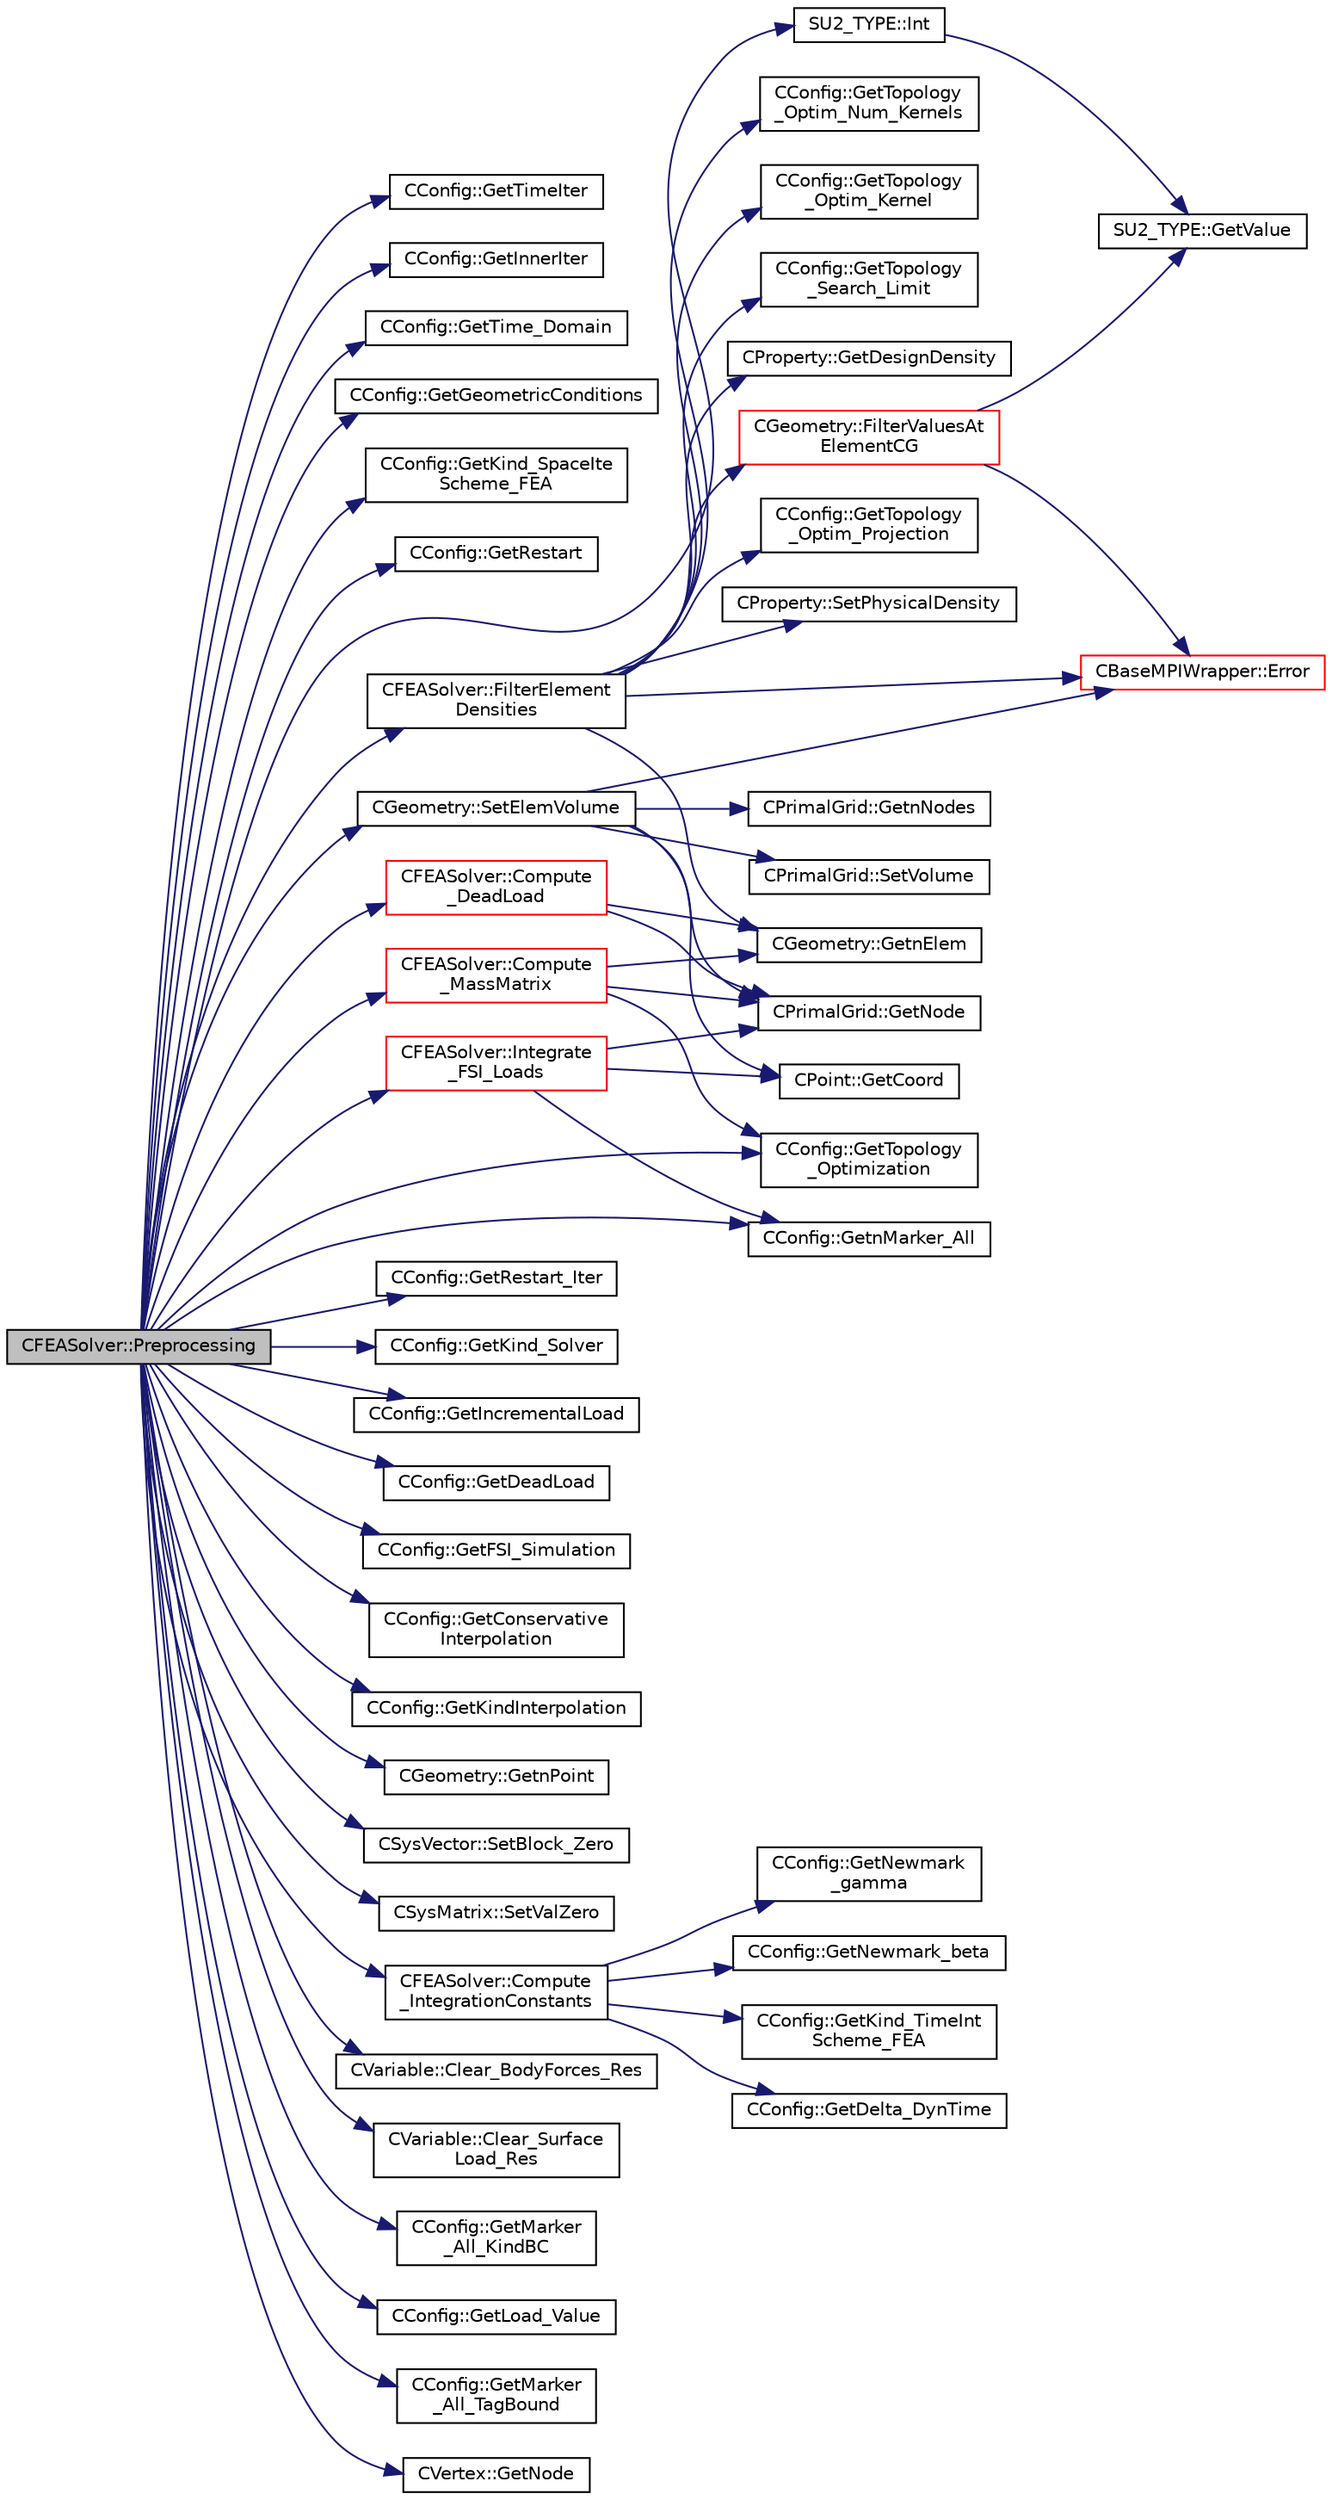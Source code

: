 digraph "CFEASolver::Preprocessing"
{
  edge [fontname="Helvetica",fontsize="10",labelfontname="Helvetica",labelfontsize="10"];
  node [fontname="Helvetica",fontsize="10",shape=record];
  rankdir="LR";
  Node1035 [label="CFEASolver::Preprocessing",height=0.2,width=0.4,color="black", fillcolor="grey75", style="filled", fontcolor="black"];
  Node1035 -> Node1036 [color="midnightblue",fontsize="10",style="solid",fontname="Helvetica"];
  Node1036 [label="CConfig::GetTimeIter",height=0.2,width=0.4,color="black", fillcolor="white", style="filled",URL="$class_c_config.html#aa659f28a1d71b0924944a9fb248e3d6e",tooltip="Get the current time iteration number. "];
  Node1035 -> Node1037 [color="midnightblue",fontsize="10",style="solid",fontname="Helvetica"];
  Node1037 [label="CConfig::GetInnerIter",height=0.2,width=0.4,color="black", fillcolor="white", style="filled",URL="$class_c_config.html#afb04e3794a1a3cef3c5897f31f2efd2d",tooltip="Get the current FSI iteration number. "];
  Node1035 -> Node1038 [color="midnightblue",fontsize="10",style="solid",fontname="Helvetica"];
  Node1038 [label="CConfig::GetTime_Domain",height=0.2,width=0.4,color="black", fillcolor="white", style="filled",URL="$class_c_config.html#a6a11350b3c8d7577318be43cda6f7292",tooltip="Check if the multizone problem is solved for time domain. "];
  Node1035 -> Node1039 [color="midnightblue",fontsize="10",style="solid",fontname="Helvetica"];
  Node1039 [label="CConfig::GetGeometricConditions",height=0.2,width=0.4,color="black", fillcolor="white", style="filled",URL="$class_c_config.html#ac036c2fe542984a827ea2f21b3b4d4a6",tooltip="Geometric conditions for the structural solver. "];
  Node1035 -> Node1040 [color="midnightblue",fontsize="10",style="solid",fontname="Helvetica"];
  Node1040 [label="CConfig::GetKind_SpaceIte\lScheme_FEA",height=0.2,width=0.4,color="black", fillcolor="white", style="filled",URL="$class_c_config.html#ad416c685a9f6e1c014487dd761dd8a9e",tooltip="Get the kind of integration scheme (explicit or implicit) for the flow equations. ..."];
  Node1035 -> Node1041 [color="midnightblue",fontsize="10",style="solid",fontname="Helvetica"];
  Node1041 [label="CConfig::GetRestart",height=0.2,width=0.4,color="black", fillcolor="white", style="filled",URL="$class_c_config.html#ae2c8a1c09ca98735256b4ed53642ada5",tooltip="Provides the restart information. "];
  Node1035 -> Node1042 [color="midnightblue",fontsize="10",style="solid",fontname="Helvetica"];
  Node1042 [label="SU2_TYPE::Int",height=0.2,width=0.4,color="black", fillcolor="white", style="filled",URL="$namespace_s_u2___t_y_p_e.html#a6b48817766d8a6486caa2807a52f6bae",tooltip="Casts the primitive value to int (uses GetValue, already implemented for each type). "];
  Node1042 -> Node1043 [color="midnightblue",fontsize="10",style="solid",fontname="Helvetica"];
  Node1043 [label="SU2_TYPE::GetValue",height=0.2,width=0.4,color="black", fillcolor="white", style="filled",URL="$namespace_s_u2___t_y_p_e.html#a0ed43473f5a450ce028d088427bf10cb",tooltip="Get the (primitive) value of the datatype (needs to be implemented for each new type). "];
  Node1035 -> Node1044 [color="midnightblue",fontsize="10",style="solid",fontname="Helvetica"];
  Node1044 [label="CConfig::GetRestart_Iter",height=0.2,width=0.4,color="black", fillcolor="white", style="filled",URL="$class_c_config.html#adc13797fe94c17845a382dc34f706cfb",tooltip="Get the restart iteration. "];
  Node1035 -> Node1045 [color="midnightblue",fontsize="10",style="solid",fontname="Helvetica"];
  Node1045 [label="CConfig::GetKind_Solver",height=0.2,width=0.4,color="black", fillcolor="white", style="filled",URL="$class_c_config.html#a0e2628fc803f14ec6179427ee02e8655",tooltip="Governing equations of the flow (it can be different from the run time equation). ..."];
  Node1035 -> Node1046 [color="midnightblue",fontsize="10",style="solid",fontname="Helvetica"];
  Node1046 [label="CConfig::GetIncrementalLoad",height=0.2,width=0.4,color="black", fillcolor="white", style="filled",URL="$class_c_config.html#a4e4e8521bf3fdb0037a7a61186ca706d",tooltip="Check if we want to apply an incremental load to the nonlinear structural simulation. "];
  Node1035 -> Node1047 [color="midnightblue",fontsize="10",style="solid",fontname="Helvetica"];
  Node1047 [label="CConfig::GetDeadLoad",height=0.2,width=0.4,color="black", fillcolor="white", style="filled",URL="$class_c_config.html#aaef2961fe22e9367e55fcc4bd8796aaf",tooltip="Decide whether to apply dead loads to the model. "];
  Node1035 -> Node1048 [color="midnightblue",fontsize="10",style="solid",fontname="Helvetica"];
  Node1048 [label="CConfig::GetFSI_Simulation",height=0.2,width=0.4,color="black", fillcolor="white", style="filled",URL="$class_c_config.html#a9776c63953c047138e0f81d5b51cd895",tooltip="Check if the simulation we are running is a FSI simulation. "];
  Node1035 -> Node1049 [color="midnightblue",fontsize="10",style="solid",fontname="Helvetica"];
  Node1049 [label="CConfig::GetConservative\lInterpolation",height=0.2,width=0.4,color="black", fillcolor="white", style="filled",URL="$class_c_config.html#aac135ab4447a6308aa6c7e98e6142a25",tooltip="Get option of whether to use conservative interpolation between zones. "];
  Node1035 -> Node1050 [color="midnightblue",fontsize="10",style="solid",fontname="Helvetica"];
  Node1050 [label="CConfig::GetKindInterpolation",height=0.2,width=0.4,color="black", fillcolor="white", style="filled",URL="$class_c_config.html#a9260ac2b5460a0b50988b8e47d4ab165",tooltip="Get the interpolation method used for matching between zones. "];
  Node1035 -> Node1051 [color="midnightblue",fontsize="10",style="solid",fontname="Helvetica"];
  Node1051 [label="CConfig::GetTopology\l_Optimization",height=0.2,width=0.4,color="black", fillcolor="white", style="filled",URL="$class_c_config.html#aaf3e38ba9bf594bc2d636158d1dbf305",tooltip="Get topology optimization. "];
  Node1035 -> Node1052 [color="midnightblue",fontsize="10",style="solid",fontname="Helvetica"];
  Node1052 [label="CGeometry::GetnPoint",height=0.2,width=0.4,color="black", fillcolor="white", style="filled",URL="$class_c_geometry.html#aa68b666b38f4d2c7021736ae86940f44",tooltip="Get number of points. "];
  Node1035 -> Node1053 [color="midnightblue",fontsize="10",style="solid",fontname="Helvetica"];
  Node1053 [label="CSysVector::SetBlock_Zero",height=0.2,width=0.4,color="black", fillcolor="white", style="filled",URL="$class_c_sys_vector.html#a9dedcec16bd6d95575de5b99e7a07e78",tooltip="Set the residual to zero. "];
  Node1035 -> Node1054 [color="midnightblue",fontsize="10",style="solid",fontname="Helvetica"];
  Node1054 [label="CSysMatrix::SetValZero",height=0.2,width=0.4,color="black", fillcolor="white", style="filled",URL="$class_c_sys_matrix.html#a8f974ad2e089dccfc99ea21a4ef5a819",tooltip="Sets to zero all the entries of the sparse matrix. "];
  Node1035 -> Node1055 [color="midnightblue",fontsize="10",style="solid",fontname="Helvetica"];
  Node1055 [label="CGeometry::SetElemVolume",height=0.2,width=0.4,color="black", fillcolor="white", style="filled",URL="$class_c_geometry.html#a396f6d9efde486a7bbbe1cd2ec38b574",tooltip="Compute and store the volume of the elements. "];
  Node1055 -> Node1056 [color="midnightblue",fontsize="10",style="solid",fontname="Helvetica"];
  Node1056 [label="CBaseMPIWrapper::Error",height=0.2,width=0.4,color="red", fillcolor="white", style="filled",URL="$class_c_base_m_p_i_wrapper.html#a04457c47629bda56704e6a8804833eeb"];
  Node1055 -> Node1058 [color="midnightblue",fontsize="10",style="solid",fontname="Helvetica"];
  Node1058 [label="CPrimalGrid::GetnNodes",height=0.2,width=0.4,color="black", fillcolor="white", style="filled",URL="$class_c_primal_grid.html#a0efbf2f8391d5177d92bd850016a3783",tooltip="A pure virtual member. "];
  Node1055 -> Node1059 [color="midnightblue",fontsize="10",style="solid",fontname="Helvetica"];
  Node1059 [label="CPrimalGrid::GetNode",height=0.2,width=0.4,color="black", fillcolor="white", style="filled",URL="$class_c_primal_grid.html#a4fc7b6b6ac5025325c7e68fb56fbeef8",tooltip="A pure virtual member. "];
  Node1055 -> Node1060 [color="midnightblue",fontsize="10",style="solid",fontname="Helvetica"];
  Node1060 [label="CPoint::GetCoord",height=0.2,width=0.4,color="black", fillcolor="white", style="filled",URL="$class_c_point.html#a95fe081d22e96e190cb3edcbf0d6525f",tooltip="Get the coordinates dor the control volume. "];
  Node1055 -> Node1061 [color="midnightblue",fontsize="10",style="solid",fontname="Helvetica"];
  Node1061 [label="CPrimalGrid::SetVolume",height=0.2,width=0.4,color="black", fillcolor="white", style="filled",URL="$class_c_primal_grid.html#a14dbb458d64bbc96aa69507d849054fe",tooltip="Set the center of gravity of an element (including edges). "];
  Node1035 -> Node1062 [color="midnightblue",fontsize="10",style="solid",fontname="Helvetica"];
  Node1062 [label="CFEASolver::FilterElement\lDensities",height=0.2,width=0.4,color="black", fillcolor="white", style="filled",URL="$class_c_f_e_a_solver.html#a70b05ab2f9575ac11448cf1f52ebcc9e",tooltip="Filter the density field for topology optimization applications. "];
  Node1062 -> Node1063 [color="midnightblue",fontsize="10",style="solid",fontname="Helvetica"];
  Node1063 [label="CConfig::GetTopology\l_Optim_Num_Kernels",height=0.2,width=0.4,color="black", fillcolor="white", style="filled",URL="$class_c_config.html#a5258e06bd90b27d1af39c1d0b7fd79c5",tooltip="Number of kernels to use in filtering the design density field. "];
  Node1062 -> Node1064 [color="midnightblue",fontsize="10",style="solid",fontname="Helvetica"];
  Node1064 [label="CConfig::GetTopology\l_Optim_Kernel",height=0.2,width=0.4,color="black", fillcolor="white", style="filled",URL="$class_c_config.html#a56fa0541c4a20a8e46158536beb7eaf7",tooltip="Get the i&#39;th kernel to use, its parameter, and the radius. "];
  Node1062 -> Node1065 [color="midnightblue",fontsize="10",style="solid",fontname="Helvetica"];
  Node1065 [label="CConfig::GetTopology\l_Search_Limit",height=0.2,width=0.4,color="black", fillcolor="white", style="filled",URL="$class_c_config.html#a774a421b6bd4038fdca66b9d3e50f47f",tooltip="Get the maximum \"logical radius\" (degree of neighborhood) to consider in the neighbor search..."];
  Node1062 -> Node1066 [color="midnightblue",fontsize="10",style="solid",fontname="Helvetica"];
  Node1066 [label="CGeometry::GetnElem",height=0.2,width=0.4,color="black", fillcolor="white", style="filled",URL="$class_c_geometry.html#a4ae48ec038df1f5ee7c1daadabea5e99",tooltip="Get number of elements. "];
  Node1062 -> Node1067 [color="midnightblue",fontsize="10",style="solid",fontname="Helvetica"];
  Node1067 [label="CProperty::GetDesignDensity",height=0.2,width=0.4,color="black", fillcolor="white", style="filled",URL="$class_c_property.html#a76faa7434b5141896d284dc680040557",tooltip="Get the value of the Design density. "];
  Node1062 -> Node1068 [color="midnightblue",fontsize="10",style="solid",fontname="Helvetica"];
  Node1068 [label="CGeometry::FilterValuesAt\lElementCG",height=0.2,width=0.4,color="red", fillcolor="white", style="filled",URL="$class_c_geometry.html#a02e1d354b9cd4b52304db5f01b65e8cd",tooltip="Filter values given at the element CG by performing a weighted average over a radial neighbourhood..."];
  Node1068 -> Node1043 [color="midnightblue",fontsize="10",style="solid",fontname="Helvetica"];
  Node1068 -> Node1056 [color="midnightblue",fontsize="10",style="solid",fontname="Helvetica"];
  Node1062 -> Node1077 [color="midnightblue",fontsize="10",style="solid",fontname="Helvetica"];
  Node1077 [label="CConfig::GetTopology\l_Optim_Projection",height=0.2,width=0.4,color="black", fillcolor="white", style="filled",URL="$class_c_config.html#ac613862a60948d7797eaabc49d38d29d",tooltip="Get the type and parameter for the projection function used in topology optimization. "];
  Node1062 -> Node1056 [color="midnightblue",fontsize="10",style="solid",fontname="Helvetica"];
  Node1062 -> Node1078 [color="midnightblue",fontsize="10",style="solid",fontname="Helvetica"];
  Node1078 [label="CProperty::SetPhysicalDensity",height=0.2,width=0.4,color="black", fillcolor="white", style="filled",URL="$class_c_property.html#acba06771bc9c0eb03e1888507c120217",tooltip="Set the Physical density (used to penalize element stiffness by the FEM solver). "];
  Node1035 -> Node1079 [color="midnightblue",fontsize="10",style="solid",fontname="Helvetica"];
  Node1079 [label="CFEASolver::Compute\l_IntegrationConstants",height=0.2,width=0.4,color="black", fillcolor="white", style="filled",URL="$class_c_f_e_a_solver.html#ae8684571d6c73d6f1598896d06c24f4e",tooltip="A virtual member. "];
  Node1079 -> Node1080 [color="midnightblue",fontsize="10",style="solid",fontname="Helvetica"];
  Node1080 [label="CConfig::GetDelta_DynTime",height=0.2,width=0.4,color="black", fillcolor="white", style="filled",URL="$class_c_config.html#a878d0706882c22f85903e27e1047b3ea",tooltip="If we are prforming an unsteady simulation, there is only one value of the time step for the complete..."];
  Node1079 -> Node1081 [color="midnightblue",fontsize="10",style="solid",fontname="Helvetica"];
  Node1081 [label="CConfig::GetNewmark\l_gamma",height=0.2,width=0.4,color="black", fillcolor="white", style="filled",URL="$class_c_config.html#a1058c0267f12a45f9a83e0963d3c3456",tooltip="Get Newmark delta parameter. "];
  Node1079 -> Node1082 [color="midnightblue",fontsize="10",style="solid",fontname="Helvetica"];
  Node1082 [label="CConfig::GetNewmark_beta",height=0.2,width=0.4,color="black", fillcolor="white", style="filled",URL="$class_c_config.html#aa4ee4ad0dcb00b78f678e053daa0c428",tooltip="Get Newmark alpha parameter. "];
  Node1079 -> Node1083 [color="midnightblue",fontsize="10",style="solid",fontname="Helvetica"];
  Node1083 [label="CConfig::GetKind_TimeInt\lScheme_FEA",height=0.2,width=0.4,color="black", fillcolor="white", style="filled",URL="$class_c_config.html#a4cf38e5edc94f4da2cb15201b3f6c09e",tooltip="Get the kind of integration scheme (explicit or implicit) for the flow equations. ..."];
  Node1035 -> Node1084 [color="midnightblue",fontsize="10",style="solid",fontname="Helvetica"];
  Node1084 [label="CFEASolver::Compute\l_MassMatrix",height=0.2,width=0.4,color="red", fillcolor="white", style="filled",URL="$class_c_f_e_a_solver.html#a91890f6e74d393cc1855e908082ab6fc",tooltip="Compute the mass matrix of the problem. "];
  Node1084 -> Node1051 [color="midnightblue",fontsize="10",style="solid",fontname="Helvetica"];
  Node1084 -> Node1066 [color="midnightblue",fontsize="10",style="solid",fontname="Helvetica"];
  Node1084 -> Node1059 [color="midnightblue",fontsize="10",style="solid",fontname="Helvetica"];
  Node1035 -> Node1097 [color="midnightblue",fontsize="10",style="solid",fontname="Helvetica"];
  Node1097 [label="CVariable::Clear_BodyForces_Res",height=0.2,width=0.4,color="black", fillcolor="white", style="filled",URL="$class_c_variable.html#ae809b93fcb1e0414cc08f10ff20b3f58",tooltip="A virtual member. "];
  Node1035 -> Node1098 [color="midnightblue",fontsize="10",style="solid",fontname="Helvetica"];
  Node1098 [label="CFEASolver::Compute\l_DeadLoad",height=0.2,width=0.4,color="red", fillcolor="white", style="filled",URL="$class_c_f_e_a_solver.html#aa986b9f606a3f2b327af7d273c1bc6f3",tooltip="Compute the dead loads. "];
  Node1098 -> Node1066 [color="midnightblue",fontsize="10",style="solid",fontname="Helvetica"];
  Node1098 -> Node1059 [color="midnightblue",fontsize="10",style="solid",fontname="Helvetica"];
  Node1035 -> Node1103 [color="midnightblue",fontsize="10",style="solid",fontname="Helvetica"];
  Node1103 [label="CVariable::Clear_Surface\lLoad_Res",height=0.2,width=0.4,color="black", fillcolor="white", style="filled",URL="$class_c_variable.html#a730f9690001e3b8cc48bacc3173f3f88",tooltip="A virtual member. "];
  Node1035 -> Node1104 [color="midnightblue",fontsize="10",style="solid",fontname="Helvetica"];
  Node1104 [label="CConfig::GetnMarker_All",height=0.2,width=0.4,color="black", fillcolor="white", style="filled",URL="$class_c_config.html#a300c4884edfc0c2acf395036439004f4",tooltip="Get the total number of boundary markers including send/receive domains. "];
  Node1035 -> Node1105 [color="midnightblue",fontsize="10",style="solid",fontname="Helvetica"];
  Node1105 [label="CConfig::GetMarker\l_All_KindBC",height=0.2,width=0.4,color="black", fillcolor="white", style="filled",URL="$class_c_config.html#a57d43acc1457d2d27095ce006218862e",tooltip="Get the kind of boundary for each marker. "];
  Node1035 -> Node1106 [color="midnightblue",fontsize="10",style="solid",fontname="Helvetica"];
  Node1106 [label="CConfig::GetLoad_Value",height=0.2,width=0.4,color="black", fillcolor="white", style="filled",URL="$class_c_config.html#acd17eca71d35eb6f2653a6fa35510457",tooltip="Get the force value at an load boundary. "];
  Node1035 -> Node1107 [color="midnightblue",fontsize="10",style="solid",fontname="Helvetica"];
  Node1107 [label="CConfig::GetMarker\l_All_TagBound",height=0.2,width=0.4,color="black", fillcolor="white", style="filled",URL="$class_c_config.html#a967e969a3beb24bb6e57d7036af003be",tooltip="Get the index of the surface defined in the geometry file. "];
  Node1035 -> Node1108 [color="midnightblue",fontsize="10",style="solid",fontname="Helvetica"];
  Node1108 [label="CVertex::GetNode",height=0.2,width=0.4,color="black", fillcolor="white", style="filled",URL="$class_c_vertex.html#a95c513bf927464157ed96b6c79779a1f",tooltip="Get the node of the vertex. "];
  Node1035 -> Node1109 [color="midnightblue",fontsize="10",style="solid",fontname="Helvetica"];
  Node1109 [label="CFEASolver::Integrate\l_FSI_Loads",height=0.2,width=0.4,color="red", fillcolor="white", style="filled",URL="$class_c_f_e_a_solver.html#a2f34a180e2966511f8f0dea5ca3a2bdc",tooltip="Required step for non conservative interpolation schemes where stresses are transferred instead of fo..."];
  Node1109 -> Node1104 [color="midnightblue",fontsize="10",style="solid",fontname="Helvetica"];
  Node1109 -> Node1059 [color="midnightblue",fontsize="10",style="solid",fontname="Helvetica"];
  Node1109 -> Node1060 [color="midnightblue",fontsize="10",style="solid",fontname="Helvetica"];
}
